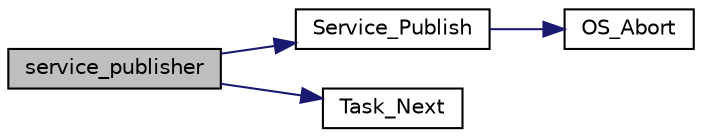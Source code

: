 digraph "service_publisher"
{
  edge [fontname="Helvetica",fontsize="10",labelfontname="Helvetica",labelfontsize="10"];
  node [fontname="Helvetica",fontsize="10",shape=record];
  rankdir="LR";
  Node1 [label="service_publisher",height=0.2,width=0.4,color="black", fillcolor="grey75", style="filled", fontcolor="black"];
  Node1 -> Node2 [color="midnightblue",fontsize="10",style="solid",fontname="Helvetica"];
  Node2 [label="Service_Publish",height=0.2,width=0.4,color="black", fillcolor="white", style="filled",URL="$os_8c.html#aaa4dbf5e4da2f0aba1fff3b057e79389"];
  Node2 -> Node3 [color="midnightblue",fontsize="10",style="solid",fontname="Helvetica"];
  Node3 [label="OS_Abort",height=0.2,width=0.4,color="black", fillcolor="white", style="filled",URL="$os_8c.html#ab5747390a8be675282cb93e5198bd085",tooltip="Abort the execution of this RTOS due to an unrecoverable erorr. "];
  Node1 -> Node4 [color="midnightblue",fontsize="10",style="solid",fontname="Helvetica"];
  Node4 [label="Task_Next",height=0.2,width=0.4,color="black", fillcolor="white", style="filled",URL="$os_8c.html#a5a9b72d0dadaea32fec8d4ff1c0eafa4",tooltip="The calling task gives up its share of the processor voluntarily. "];
}
